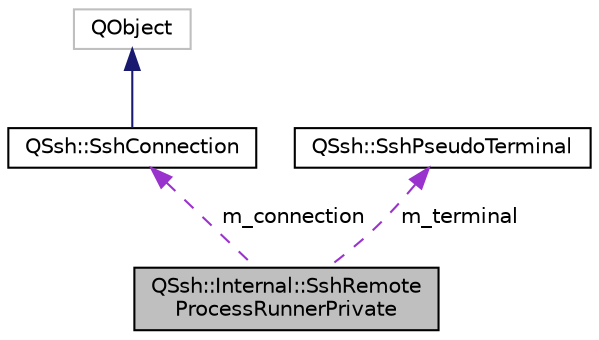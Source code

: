 digraph "QSsh::Internal::SshRemoteProcessRunnerPrivate"
{
  edge [fontname="Helvetica",fontsize="10",labelfontname="Helvetica",labelfontsize="10"];
  node [fontname="Helvetica",fontsize="10",shape=record];
  Node1 [label="QSsh::Internal::SshRemote\lProcessRunnerPrivate",height=0.2,width=0.4,color="black", fillcolor="grey75", style="filled", fontcolor="black"];
  Node2 -> Node1 [dir="back",color="darkorchid3",fontsize="10",style="dashed",label=" m_connection" ,fontname="Helvetica"];
  Node2 [label="QSsh::SshConnection",height=0.2,width=0.4,color="black", fillcolor="white", style="filled",URL="$class_q_ssh_1_1_ssh_connection.html",tooltip="This class provides an SSH connection, implementing protocol version 2.0. "];
  Node3 -> Node2 [dir="back",color="midnightblue",fontsize="10",style="solid",fontname="Helvetica"];
  Node3 [label="QObject",height=0.2,width=0.4,color="grey75", fillcolor="white", style="filled"];
  Node4 -> Node1 [dir="back",color="darkorchid3",fontsize="10",style="dashed",label=" m_terminal" ,fontname="Helvetica"];
  Node4 [label="QSsh::SshPseudoTerminal",height=0.2,width=0.4,color="black", fillcolor="white", style="filled",URL="$class_q_ssh_1_1_ssh_pseudo_terminal.html"];
}
